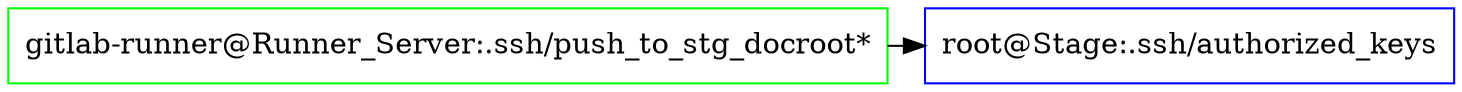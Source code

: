 digraph G {
  node [ shape = box ];

  gitlab_runner [ label = "gitlab-runner@Runner_Server:.ssh/push_to_stg_docroot*"  color = green  style = filled fillcolor = white ]

  stage [ label = "root@Stage:.ssh/authorized_keys"  color = blue  style = filled fillcolor = white ]


  gitlab_runner -> stage [constraint=false];
}
